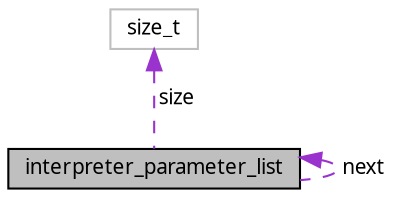 digraph "interpreter_parameter_list"
{
  edge [fontname="Sans",fontsize="10",labelfontname="Sans",labelfontsize="10"];
  node [fontname="Sans",fontsize="10",shape=record];
  Node1 [label="interpreter_parameter_list",height=0.2,width=0.4,color="black", fillcolor="grey75", style="filled", fontcolor="black"];
  Node1 -> Node1 [dir="back",color="darkorchid3",fontsize="10",style="dashed",label=" next" ,fontname="Sans"];
  Node2 -> Node1 [dir="back",color="darkorchid3",fontsize="10",style="dashed",label=" size" ,fontname="Sans"];
  Node2 [label="size_t",height=0.2,width=0.4,color="grey75", fillcolor="white", style="filled"];
}
